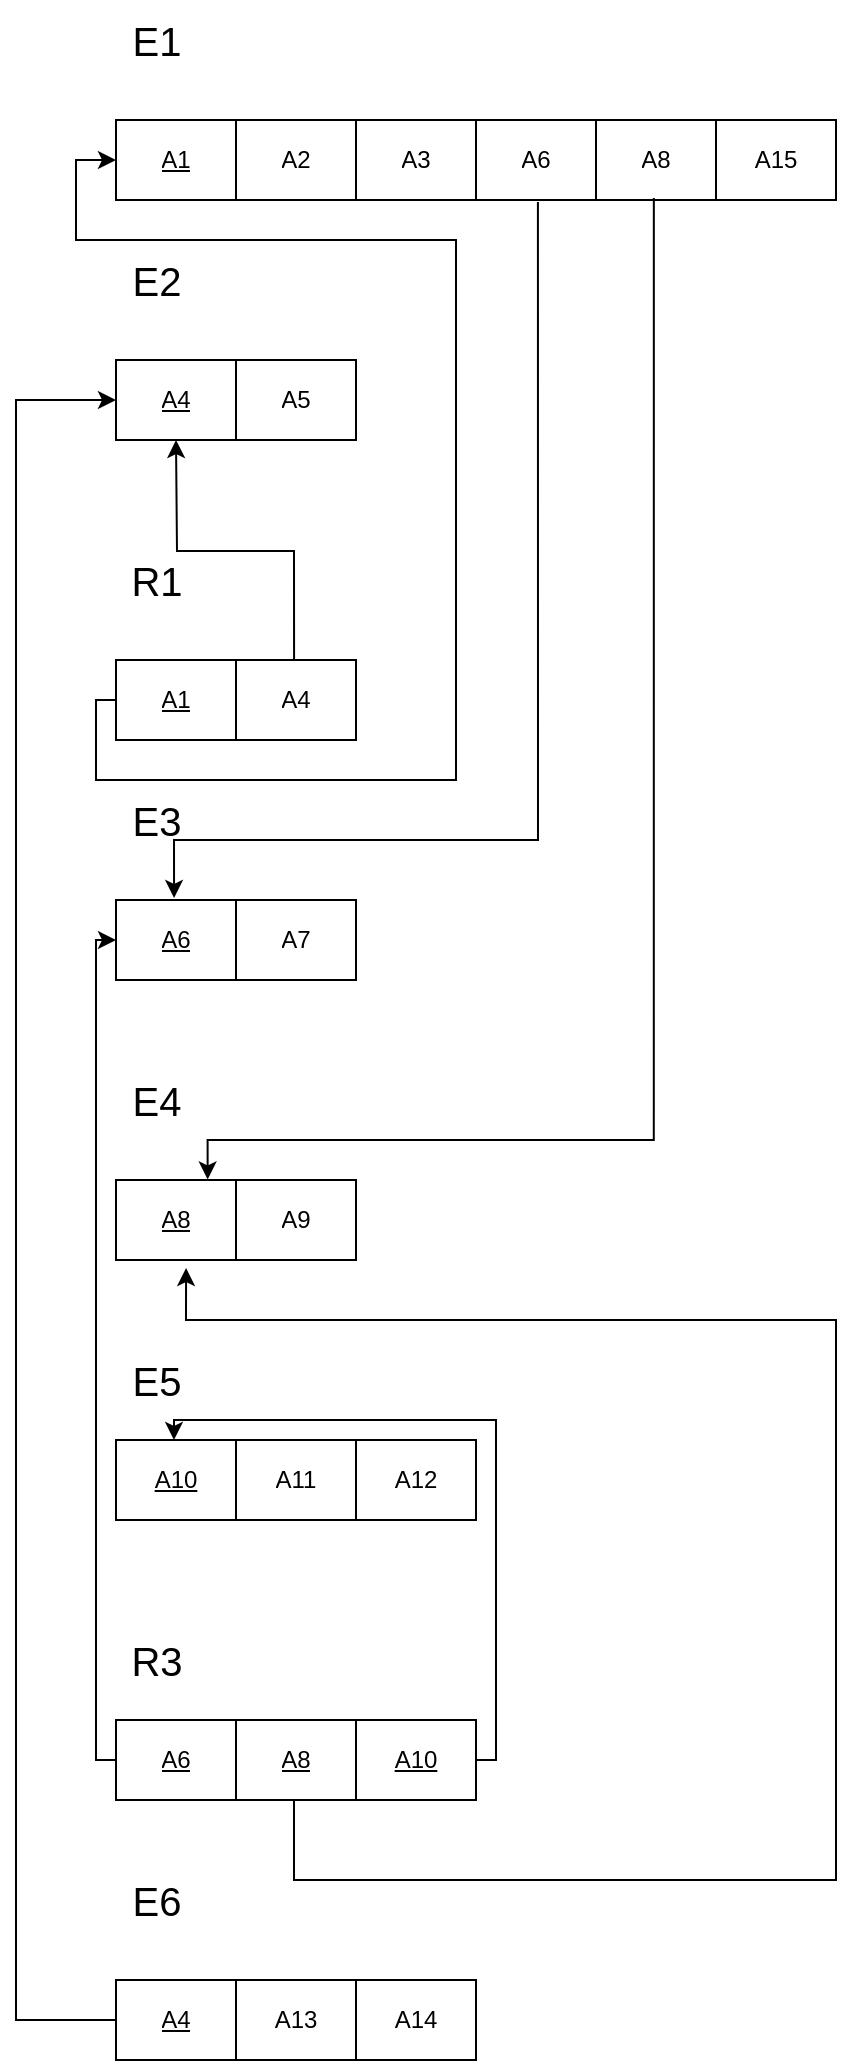 <mxfile version="21.4.0" type="github">
  <diagram id="R2lEEEUBdFMjLlhIrx00" name="Page-1">
    <mxGraphModel dx="1434" dy="732" grid="1" gridSize="10" guides="1" tooltips="1" connect="1" arrows="1" fold="1" page="1" pageScale="1" pageWidth="850" pageHeight="1100" math="0" shadow="0" extFonts="Permanent Marker^https://fonts.googleapis.com/css?family=Permanent+Marker">
      <root>
        <mxCell id="0" />
        <mxCell id="1" parent="0" />
        <mxCell id="e5WZYMGbIxzQpF6LzMKQ-1" value="" style="shape=table;startSize=0;container=1;collapsible=0;childLayout=tableLayout;" parent="1" vertex="1">
          <mxGeometry x="230" y="110" width="360" height="40" as="geometry" />
        </mxCell>
        <mxCell id="e5WZYMGbIxzQpF6LzMKQ-2" value="" style="shape=tableRow;horizontal=0;startSize=0;swimlaneHead=0;swimlaneBody=0;strokeColor=inherit;top=0;left=0;bottom=0;right=0;collapsible=0;dropTarget=0;fillColor=none;points=[[0,0.5],[1,0.5]];portConstraint=eastwest;" parent="e5WZYMGbIxzQpF6LzMKQ-1" vertex="1">
          <mxGeometry width="360" height="40" as="geometry" />
        </mxCell>
        <mxCell id="e5WZYMGbIxzQpF6LzMKQ-3" value="&lt;u&gt;A1&lt;/u&gt;" style="shape=partialRectangle;html=1;whiteSpace=wrap;connectable=0;strokeColor=inherit;overflow=hidden;fillColor=none;top=0;left=0;bottom=0;right=0;pointerEvents=1;" parent="e5WZYMGbIxzQpF6LzMKQ-2" vertex="1">
          <mxGeometry width="60" height="40" as="geometry">
            <mxRectangle width="60" height="40" as="alternateBounds" />
          </mxGeometry>
        </mxCell>
        <mxCell id="e5WZYMGbIxzQpF6LzMKQ-4" value="A2" style="shape=partialRectangle;html=1;whiteSpace=wrap;connectable=0;strokeColor=inherit;overflow=hidden;fillColor=none;top=0;left=0;bottom=0;right=0;pointerEvents=1;" parent="e5WZYMGbIxzQpF6LzMKQ-2" vertex="1">
          <mxGeometry x="60" width="60" height="40" as="geometry">
            <mxRectangle width="60" height="40" as="alternateBounds" />
          </mxGeometry>
        </mxCell>
        <mxCell id="e5WZYMGbIxzQpF6LzMKQ-5" value="A3" style="shape=partialRectangle;html=1;whiteSpace=wrap;connectable=0;strokeColor=inherit;overflow=hidden;fillColor=none;top=0;left=0;bottom=0;right=0;pointerEvents=1;" parent="e5WZYMGbIxzQpF6LzMKQ-2" vertex="1">
          <mxGeometry x="120" width="60" height="40" as="geometry">
            <mxRectangle width="60" height="40" as="alternateBounds" />
          </mxGeometry>
        </mxCell>
        <mxCell id="e5WZYMGbIxzQpF6LzMKQ-6" value="A6" style="shape=partialRectangle;html=1;whiteSpace=wrap;connectable=0;strokeColor=inherit;overflow=hidden;fillColor=none;top=0;left=0;bottom=0;right=0;pointerEvents=1;" parent="e5WZYMGbIxzQpF6LzMKQ-2" vertex="1">
          <mxGeometry x="180" width="60" height="40" as="geometry">
            <mxRectangle width="60" height="40" as="alternateBounds" />
          </mxGeometry>
        </mxCell>
        <mxCell id="e5WZYMGbIxzQpF6LzMKQ-7" value="A8" style="shape=partialRectangle;html=1;whiteSpace=wrap;connectable=0;strokeColor=inherit;overflow=hidden;fillColor=none;top=0;left=0;bottom=0;right=0;pointerEvents=1;" parent="e5WZYMGbIxzQpF6LzMKQ-2" vertex="1">
          <mxGeometry x="240" width="60" height="40" as="geometry">
            <mxRectangle width="60" height="40" as="alternateBounds" />
          </mxGeometry>
        </mxCell>
        <mxCell id="e5WZYMGbIxzQpF6LzMKQ-8" value="A15" style="shape=partialRectangle;html=1;whiteSpace=wrap;connectable=0;strokeColor=inherit;overflow=hidden;fillColor=none;top=0;left=0;bottom=0;right=0;pointerEvents=1;" parent="e5WZYMGbIxzQpF6LzMKQ-2" vertex="1">
          <mxGeometry x="300" width="60" height="40" as="geometry">
            <mxRectangle width="60" height="40" as="alternateBounds" />
          </mxGeometry>
        </mxCell>
        <mxCell id="e5WZYMGbIxzQpF6LzMKQ-9" value="&lt;font style=&quot;font-size: 20px; font-weight: normal;&quot;&gt;E1&lt;/font&gt;" style="text;strokeColor=none;fillColor=none;html=1;fontSize=24;fontStyle=1;verticalAlign=middle;align=center;" parent="1" vertex="1">
          <mxGeometry x="200" y="50" width="100" height="40" as="geometry" />
        </mxCell>
        <mxCell id="e5WZYMGbIxzQpF6LzMKQ-18" value="&lt;span style=&quot;font-weight: normal;&quot;&gt;&lt;font style=&quot;font-size: 20px;&quot;&gt;E2&lt;/font&gt;&lt;/span&gt;" style="text;strokeColor=none;fillColor=none;html=1;fontSize=24;fontStyle=1;verticalAlign=middle;align=center;" parent="1" vertex="1">
          <mxGeometry x="200" y="170" width="100" height="40" as="geometry" />
        </mxCell>
        <mxCell id="e5WZYMGbIxzQpF6LzMKQ-19" value="" style="shape=table;startSize=0;container=1;collapsible=0;childLayout=tableLayout;" parent="1" vertex="1">
          <mxGeometry x="230" y="230" width="120" height="40" as="geometry" />
        </mxCell>
        <mxCell id="e5WZYMGbIxzQpF6LzMKQ-20" value="" style="shape=tableRow;horizontal=0;startSize=0;swimlaneHead=0;swimlaneBody=0;strokeColor=inherit;top=0;left=0;bottom=0;right=0;collapsible=0;dropTarget=0;fillColor=none;points=[[0,0.5],[1,0.5]];portConstraint=eastwest;" parent="e5WZYMGbIxzQpF6LzMKQ-19" vertex="1">
          <mxGeometry width="120" height="40" as="geometry" />
        </mxCell>
        <mxCell id="e5WZYMGbIxzQpF6LzMKQ-21" value="&lt;u&gt;A4&lt;/u&gt;" style="shape=partialRectangle;html=1;whiteSpace=wrap;connectable=0;strokeColor=inherit;overflow=hidden;fillColor=none;top=0;left=0;bottom=0;right=0;pointerEvents=1;" parent="e5WZYMGbIxzQpF6LzMKQ-20" vertex="1">
          <mxGeometry width="60" height="40" as="geometry">
            <mxRectangle width="60" height="40" as="alternateBounds" />
          </mxGeometry>
        </mxCell>
        <mxCell id="e5WZYMGbIxzQpF6LzMKQ-22" value="A5" style="shape=partialRectangle;html=1;whiteSpace=wrap;connectable=0;strokeColor=inherit;overflow=hidden;fillColor=none;top=0;left=0;bottom=0;right=0;pointerEvents=1;" parent="e5WZYMGbIxzQpF6LzMKQ-20" vertex="1">
          <mxGeometry x="60" width="60" height="40" as="geometry">
            <mxRectangle width="60" height="40" as="alternateBounds" />
          </mxGeometry>
        </mxCell>
        <mxCell id="e5WZYMGbIxzQpF6LzMKQ-23" value="&lt;span style=&quot;font-size: 20px; font-weight: 400;&quot;&gt;R1&lt;/span&gt;" style="text;strokeColor=none;fillColor=none;html=1;fontSize=24;fontStyle=1;verticalAlign=middle;align=center;" parent="1" vertex="1">
          <mxGeometry x="200" y="320" width="100" height="40" as="geometry" />
        </mxCell>
        <mxCell id="e5WZYMGbIxzQpF6LzMKQ-24" value="" style="shape=table;startSize=0;container=1;collapsible=0;childLayout=tableLayout;" parent="1" vertex="1">
          <mxGeometry x="230" y="380" width="120" height="40" as="geometry" />
        </mxCell>
        <mxCell id="e5WZYMGbIxzQpF6LzMKQ-25" value="" style="shape=tableRow;horizontal=0;startSize=0;swimlaneHead=0;swimlaneBody=0;strokeColor=inherit;top=0;left=0;bottom=0;right=0;collapsible=0;dropTarget=0;fillColor=none;points=[[0,0.5],[1,0.5]];portConstraint=eastwest;" parent="e5WZYMGbIxzQpF6LzMKQ-24" vertex="1">
          <mxGeometry width="120" height="40" as="geometry" />
        </mxCell>
        <mxCell id="e5WZYMGbIxzQpF6LzMKQ-26" value="&lt;u&gt;A1&lt;/u&gt;" style="shape=partialRectangle;html=1;whiteSpace=wrap;connectable=0;strokeColor=inherit;overflow=hidden;fillColor=none;top=0;left=0;bottom=0;right=0;pointerEvents=1;" parent="e5WZYMGbIxzQpF6LzMKQ-25" vertex="1">
          <mxGeometry width="60" height="40" as="geometry">
            <mxRectangle width="60" height="40" as="alternateBounds" />
          </mxGeometry>
        </mxCell>
        <mxCell id="e5WZYMGbIxzQpF6LzMKQ-27" value="A4" style="shape=partialRectangle;html=1;whiteSpace=wrap;connectable=0;strokeColor=inherit;overflow=hidden;fillColor=none;top=0;left=0;bottom=0;right=0;pointerEvents=1;" parent="e5WZYMGbIxzQpF6LzMKQ-25" vertex="1">
          <mxGeometry x="60" width="60" height="40" as="geometry">
            <mxRectangle width="60" height="40" as="alternateBounds" />
          </mxGeometry>
        </mxCell>
        <mxCell id="e5WZYMGbIxzQpF6LzMKQ-28" value="&lt;span style=&quot;font-weight: normal;&quot;&gt;&lt;font style=&quot;font-size: 20px;&quot;&gt;E3&lt;/font&gt;&lt;/span&gt;" style="text;strokeColor=none;fillColor=none;html=1;fontSize=24;fontStyle=1;verticalAlign=middle;align=center;" parent="1" vertex="1">
          <mxGeometry x="200" y="440" width="100" height="40" as="geometry" />
        </mxCell>
        <mxCell id="e5WZYMGbIxzQpF6LzMKQ-29" value="" style="shape=table;startSize=0;container=1;collapsible=0;childLayout=tableLayout;" parent="1" vertex="1">
          <mxGeometry x="230" y="500" width="120" height="40" as="geometry" />
        </mxCell>
        <mxCell id="e5WZYMGbIxzQpF6LzMKQ-30" value="" style="shape=tableRow;horizontal=0;startSize=0;swimlaneHead=0;swimlaneBody=0;strokeColor=inherit;top=0;left=0;bottom=0;right=0;collapsible=0;dropTarget=0;fillColor=none;points=[[0,0.5],[1,0.5]];portConstraint=eastwest;" parent="e5WZYMGbIxzQpF6LzMKQ-29" vertex="1">
          <mxGeometry width="120" height="40" as="geometry" />
        </mxCell>
        <mxCell id="e5WZYMGbIxzQpF6LzMKQ-31" value="&lt;u&gt;A6&lt;/u&gt;" style="shape=partialRectangle;html=1;whiteSpace=wrap;connectable=0;strokeColor=inherit;overflow=hidden;fillColor=none;top=0;left=0;bottom=0;right=0;pointerEvents=1;" parent="e5WZYMGbIxzQpF6LzMKQ-30" vertex="1">
          <mxGeometry width="60" height="40" as="geometry">
            <mxRectangle width="60" height="40" as="alternateBounds" />
          </mxGeometry>
        </mxCell>
        <mxCell id="e5WZYMGbIxzQpF6LzMKQ-32" value="A7" style="shape=partialRectangle;html=1;whiteSpace=wrap;connectable=0;strokeColor=inherit;overflow=hidden;fillColor=none;top=0;left=0;bottom=0;right=0;pointerEvents=1;" parent="e5WZYMGbIxzQpF6LzMKQ-30" vertex="1">
          <mxGeometry x="60" width="60" height="40" as="geometry">
            <mxRectangle width="60" height="40" as="alternateBounds" />
          </mxGeometry>
        </mxCell>
        <mxCell id="e5WZYMGbIxzQpF6LzMKQ-33" value="&lt;span style=&quot;font-weight: normal;&quot;&gt;&lt;font style=&quot;font-size: 20px;&quot;&gt;E4&lt;/font&gt;&lt;/span&gt;" style="text;strokeColor=none;fillColor=none;html=1;fontSize=24;fontStyle=1;verticalAlign=middle;align=center;" parent="1" vertex="1">
          <mxGeometry x="200" y="580" width="100" height="40" as="geometry" />
        </mxCell>
        <mxCell id="e5WZYMGbIxzQpF6LzMKQ-34" value="" style="shape=table;startSize=0;container=1;collapsible=0;childLayout=tableLayout;" parent="1" vertex="1">
          <mxGeometry x="230" y="640" width="120" height="40" as="geometry" />
        </mxCell>
        <mxCell id="e5WZYMGbIxzQpF6LzMKQ-35" value="" style="shape=tableRow;horizontal=0;startSize=0;swimlaneHead=0;swimlaneBody=0;strokeColor=inherit;top=0;left=0;bottom=0;right=0;collapsible=0;dropTarget=0;fillColor=none;points=[[0,0.5],[1,0.5]];portConstraint=eastwest;" parent="e5WZYMGbIxzQpF6LzMKQ-34" vertex="1">
          <mxGeometry width="120" height="40" as="geometry" />
        </mxCell>
        <mxCell id="e5WZYMGbIxzQpF6LzMKQ-36" value="&lt;u&gt;A8&lt;/u&gt;" style="shape=partialRectangle;html=1;whiteSpace=wrap;connectable=0;strokeColor=inherit;overflow=hidden;fillColor=none;top=0;left=0;bottom=0;right=0;pointerEvents=1;" parent="e5WZYMGbIxzQpF6LzMKQ-35" vertex="1">
          <mxGeometry width="60" height="40" as="geometry">
            <mxRectangle width="60" height="40" as="alternateBounds" />
          </mxGeometry>
        </mxCell>
        <mxCell id="e5WZYMGbIxzQpF6LzMKQ-37" value="A9" style="shape=partialRectangle;html=1;whiteSpace=wrap;connectable=0;strokeColor=inherit;overflow=hidden;fillColor=none;top=0;left=0;bottom=0;right=0;pointerEvents=1;" parent="e5WZYMGbIxzQpF6LzMKQ-35" vertex="1">
          <mxGeometry x="60" width="60" height="40" as="geometry">
            <mxRectangle width="60" height="40" as="alternateBounds" />
          </mxGeometry>
        </mxCell>
        <mxCell id="e5WZYMGbIxzQpF6LzMKQ-38" value="" style="shape=table;startSize=0;container=1;collapsible=0;childLayout=tableLayout;" parent="1" vertex="1">
          <mxGeometry x="230" y="770" width="180" height="40" as="geometry" />
        </mxCell>
        <mxCell id="e5WZYMGbIxzQpF6LzMKQ-39" value="" style="shape=tableRow;horizontal=0;startSize=0;swimlaneHead=0;swimlaneBody=0;strokeColor=inherit;top=0;left=0;bottom=0;right=0;collapsible=0;dropTarget=0;fillColor=none;points=[[0,0.5],[1,0.5]];portConstraint=eastwest;" parent="e5WZYMGbIxzQpF6LzMKQ-38" vertex="1">
          <mxGeometry width="180" height="40" as="geometry" />
        </mxCell>
        <mxCell id="e5WZYMGbIxzQpF6LzMKQ-40" value="&lt;u&gt;A10&lt;/u&gt;" style="shape=partialRectangle;html=1;whiteSpace=wrap;connectable=0;strokeColor=inherit;overflow=hidden;fillColor=none;top=0;left=0;bottom=0;right=0;pointerEvents=1;" parent="e5WZYMGbIxzQpF6LzMKQ-39" vertex="1">
          <mxGeometry width="60" height="40" as="geometry">
            <mxRectangle width="60" height="40" as="alternateBounds" />
          </mxGeometry>
        </mxCell>
        <mxCell id="e5WZYMGbIxzQpF6LzMKQ-41" value="A11" style="shape=partialRectangle;html=1;whiteSpace=wrap;connectable=0;strokeColor=inherit;overflow=hidden;fillColor=none;top=0;left=0;bottom=0;right=0;pointerEvents=1;" parent="e5WZYMGbIxzQpF6LzMKQ-39" vertex="1">
          <mxGeometry x="60" width="60" height="40" as="geometry">
            <mxRectangle width="60" height="40" as="alternateBounds" />
          </mxGeometry>
        </mxCell>
        <mxCell id="e5WZYMGbIxzQpF6LzMKQ-42" value="A12" style="shape=partialRectangle;html=1;whiteSpace=wrap;connectable=0;strokeColor=inherit;overflow=hidden;fillColor=none;top=0;left=0;bottom=0;right=0;pointerEvents=1;" parent="e5WZYMGbIxzQpF6LzMKQ-39" vertex="1">
          <mxGeometry x="120" width="60" height="40" as="geometry">
            <mxRectangle width="60" height="40" as="alternateBounds" />
          </mxGeometry>
        </mxCell>
        <mxCell id="e5WZYMGbIxzQpF6LzMKQ-43" value="&lt;span style=&quot;font-size: 20px; font-weight: 400;&quot;&gt;E5&lt;/span&gt;" style="text;strokeColor=none;fillColor=none;html=1;fontSize=24;fontStyle=1;verticalAlign=middle;align=center;" parent="1" vertex="1">
          <mxGeometry x="200" y="720" width="100" height="40" as="geometry" />
        </mxCell>
        <mxCell id="e5WZYMGbIxzQpF6LzMKQ-44" value="" style="shape=table;startSize=0;container=1;collapsible=0;childLayout=tableLayout;" parent="1" vertex="1">
          <mxGeometry x="230" y="1040" width="180" height="40" as="geometry" />
        </mxCell>
        <mxCell id="e5WZYMGbIxzQpF6LzMKQ-45" value="" style="shape=tableRow;horizontal=0;startSize=0;swimlaneHead=0;swimlaneBody=0;strokeColor=inherit;top=0;left=0;bottom=0;right=0;collapsible=0;dropTarget=0;fillColor=none;points=[[0,0.5],[1,0.5]];portConstraint=eastwest;" parent="e5WZYMGbIxzQpF6LzMKQ-44" vertex="1">
          <mxGeometry width="180" height="40" as="geometry" />
        </mxCell>
        <mxCell id="e5WZYMGbIxzQpF6LzMKQ-46" value="&lt;u&gt;A4&lt;/u&gt;" style="shape=partialRectangle;html=1;whiteSpace=wrap;connectable=0;strokeColor=inherit;overflow=hidden;fillColor=none;top=0;left=0;bottom=0;right=0;pointerEvents=1;" parent="e5WZYMGbIxzQpF6LzMKQ-45" vertex="1">
          <mxGeometry width="60" height="40" as="geometry">
            <mxRectangle width="60" height="40" as="alternateBounds" />
          </mxGeometry>
        </mxCell>
        <mxCell id="e5WZYMGbIxzQpF6LzMKQ-47" value="A13" style="shape=partialRectangle;html=1;whiteSpace=wrap;connectable=0;strokeColor=inherit;overflow=hidden;fillColor=none;top=0;left=0;bottom=0;right=0;pointerEvents=1;" parent="e5WZYMGbIxzQpF6LzMKQ-45" vertex="1">
          <mxGeometry x="60" width="60" height="40" as="geometry">
            <mxRectangle width="60" height="40" as="alternateBounds" />
          </mxGeometry>
        </mxCell>
        <mxCell id="e5WZYMGbIxzQpF6LzMKQ-48" value="A14" style="shape=partialRectangle;html=1;whiteSpace=wrap;connectable=0;strokeColor=inherit;overflow=hidden;fillColor=none;top=0;left=0;bottom=0;right=0;pointerEvents=1;" parent="e5WZYMGbIxzQpF6LzMKQ-45" vertex="1">
          <mxGeometry x="120" width="60" height="40" as="geometry">
            <mxRectangle width="60" height="40" as="alternateBounds" />
          </mxGeometry>
        </mxCell>
        <mxCell id="e5WZYMGbIxzQpF6LzMKQ-49" value="&lt;span style=&quot;font-size: 20px; font-weight: 400;&quot;&gt;E6&lt;/span&gt;" style="text;strokeColor=none;fillColor=none;html=1;fontSize=24;fontStyle=1;verticalAlign=middle;align=center;" parent="1" vertex="1">
          <mxGeometry x="200" y="980" width="100" height="40" as="geometry" />
        </mxCell>
        <mxCell id="e5WZYMGbIxzQpF6LzMKQ-50" value="" style="shape=table;startSize=0;container=1;collapsible=0;childLayout=tableLayout;" parent="1" vertex="1">
          <mxGeometry x="230" y="910" width="180" height="40" as="geometry" />
        </mxCell>
        <mxCell id="e5WZYMGbIxzQpF6LzMKQ-51" value="" style="shape=tableRow;horizontal=0;startSize=0;swimlaneHead=0;swimlaneBody=0;strokeColor=inherit;top=0;left=0;bottom=0;right=0;collapsible=0;dropTarget=0;fillColor=none;points=[[0,0.5],[1,0.5]];portConstraint=eastwest;" parent="e5WZYMGbIxzQpF6LzMKQ-50" vertex="1">
          <mxGeometry width="180" height="40" as="geometry" />
        </mxCell>
        <mxCell id="e5WZYMGbIxzQpF6LzMKQ-52" value="&lt;u&gt;A6&lt;/u&gt;" style="shape=partialRectangle;html=1;whiteSpace=wrap;connectable=0;strokeColor=inherit;overflow=hidden;fillColor=none;top=0;left=0;bottom=0;right=0;pointerEvents=1;" parent="e5WZYMGbIxzQpF6LzMKQ-51" vertex="1">
          <mxGeometry width="60" height="40" as="geometry">
            <mxRectangle width="60" height="40" as="alternateBounds" />
          </mxGeometry>
        </mxCell>
        <mxCell id="e5WZYMGbIxzQpF6LzMKQ-53" value="&lt;u&gt;A8&lt;/u&gt;" style="shape=partialRectangle;html=1;whiteSpace=wrap;connectable=0;strokeColor=inherit;overflow=hidden;fillColor=none;top=0;left=0;bottom=0;right=0;pointerEvents=1;" parent="e5WZYMGbIxzQpF6LzMKQ-51" vertex="1">
          <mxGeometry x="60" width="60" height="40" as="geometry">
            <mxRectangle width="60" height="40" as="alternateBounds" />
          </mxGeometry>
        </mxCell>
        <mxCell id="e5WZYMGbIxzQpF6LzMKQ-54" value="&lt;u&gt;A10&lt;/u&gt;" style="shape=partialRectangle;html=1;whiteSpace=wrap;connectable=0;strokeColor=inherit;overflow=hidden;fillColor=none;top=0;left=0;bottom=0;right=0;pointerEvents=1;" parent="e5WZYMGbIxzQpF6LzMKQ-51" vertex="1">
          <mxGeometry x="120" width="60" height="40" as="geometry">
            <mxRectangle width="60" height="40" as="alternateBounds" />
          </mxGeometry>
        </mxCell>
        <mxCell id="e5WZYMGbIxzQpF6LzMKQ-55" value="&lt;span style=&quot;font-size: 20px; font-weight: 400;&quot;&gt;R3&lt;/span&gt;" style="text;strokeColor=none;fillColor=none;html=1;fontSize=24;fontStyle=1;verticalAlign=middle;align=center;" parent="1" vertex="1">
          <mxGeometry x="200" y="860" width="100" height="40" as="geometry" />
        </mxCell>
        <mxCell id="e5WZYMGbIxzQpF6LzMKQ-56" value="" style="endArrow=classic;html=1;rounded=0;edgeStyle=orthogonalEdgeStyle;exitX=0.742;exitY=0;exitDx=0;exitDy=0;exitPerimeter=0;" parent="1" source="e5WZYMGbIxzQpF6LzMKQ-25" edge="1">
          <mxGeometry width="50" height="50" relative="1" as="geometry">
            <mxPoint x="350" y="330" as="sourcePoint" />
            <mxPoint x="260" y="270" as="targetPoint" />
          </mxGeometry>
        </mxCell>
        <mxCell id="e5WZYMGbIxzQpF6LzMKQ-58" value="" style="endArrow=classic;html=1;rounded=0;edgeStyle=orthogonalEdgeStyle;exitX=0;exitY=0.5;exitDx=0;exitDy=0;entryX=0;entryY=0.5;entryDx=0;entryDy=0;" parent="1" source="e5WZYMGbIxzQpF6LzMKQ-25" target="e5WZYMGbIxzQpF6LzMKQ-2" edge="1">
          <mxGeometry width="50" height="50" relative="1" as="geometry">
            <mxPoint x="130" y="300" as="sourcePoint" />
            <mxPoint x="180" y="250" as="targetPoint" />
            <Array as="points">
              <mxPoint x="220" y="400" />
              <mxPoint x="220" y="440" />
              <mxPoint x="400" y="440" />
              <mxPoint x="400" y="170" />
              <mxPoint x="210" y="170" />
              <mxPoint x="210" y="130" />
            </Array>
          </mxGeometry>
        </mxCell>
        <mxCell id="e5WZYMGbIxzQpF6LzMKQ-59" value="" style="endArrow=classic;html=1;rounded=0;edgeStyle=orthogonalEdgeStyle;exitX=0.586;exitY=1.025;exitDx=0;exitDy=0;exitPerimeter=0;entryX=0.242;entryY=-0.025;entryDx=0;entryDy=0;entryPerimeter=0;" parent="1" source="e5WZYMGbIxzQpF6LzMKQ-2" target="e5WZYMGbIxzQpF6LzMKQ-30" edge="1">
          <mxGeometry width="50" height="50" relative="1" as="geometry">
            <mxPoint x="440" y="260" as="sourcePoint" />
            <mxPoint x="490" y="210" as="targetPoint" />
            <Array as="points">
              <mxPoint x="441" y="470" />
              <mxPoint x="259" y="470" />
            </Array>
          </mxGeometry>
        </mxCell>
        <mxCell id="e5WZYMGbIxzQpF6LzMKQ-60" value="" style="endArrow=classic;html=1;rounded=0;edgeStyle=orthogonalEdgeStyle;exitX=0.747;exitY=0.975;exitDx=0;exitDy=0;exitPerimeter=0;entryX=0.382;entryY=-0.007;entryDx=0;entryDy=0;entryPerimeter=0;" parent="1" source="e5WZYMGbIxzQpF6LzMKQ-2" target="e5WZYMGbIxzQpF6LzMKQ-35" edge="1">
          <mxGeometry width="50" height="50" relative="1" as="geometry">
            <mxPoint x="500" y="170" as="sourcePoint" />
            <mxPoint x="540" y="620" as="targetPoint" />
            <Array as="points">
              <mxPoint x="499" y="620" />
              <mxPoint x="276" y="620" />
            </Array>
          </mxGeometry>
        </mxCell>
        <mxCell id="e5WZYMGbIxzQpF6LzMKQ-61" value="" style="endArrow=classic;html=1;rounded=0;edgeStyle=orthogonalEdgeStyle;exitX=0;exitY=0.5;exitDx=0;exitDy=0;entryX=0;entryY=0.5;entryDx=0;entryDy=0;" parent="1" source="e5WZYMGbIxzQpF6LzMKQ-51" target="e5WZYMGbIxzQpF6LzMKQ-30" edge="1">
          <mxGeometry width="50" height="50" relative="1" as="geometry">
            <mxPoint x="130" y="870" as="sourcePoint" />
            <mxPoint x="180" y="820" as="targetPoint" />
          </mxGeometry>
        </mxCell>
        <mxCell id="e5WZYMGbIxzQpF6LzMKQ-62" value="" style="endArrow=classic;html=1;rounded=0;edgeStyle=orthogonalEdgeStyle;entryX=0.292;entryY=1.1;entryDx=0;entryDy=0;entryPerimeter=0;" parent="1" target="e5WZYMGbIxzQpF6LzMKQ-35" edge="1">
          <mxGeometry width="50" height="50" relative="1" as="geometry">
            <mxPoint x="319" y="950" as="sourcePoint" />
            <mxPoint x="550" y="800" as="targetPoint" />
            <Array as="points">
              <mxPoint x="319" y="990" />
              <mxPoint x="590" y="990" />
              <mxPoint x="590" y="710" />
              <mxPoint x="265" y="710" />
            </Array>
          </mxGeometry>
        </mxCell>
        <mxCell id="e5WZYMGbIxzQpF6LzMKQ-63" value="" style="endArrow=classic;html=1;rounded=0;edgeStyle=orthogonalEdgeStyle;exitX=1;exitY=0.5;exitDx=0;exitDy=0;entryX=0.161;entryY=0;entryDx=0;entryDy=0;entryPerimeter=0;" parent="1" source="e5WZYMGbIxzQpF6LzMKQ-51" target="e5WZYMGbIxzQpF6LzMKQ-39" edge="1">
          <mxGeometry width="50" height="50" relative="1" as="geometry">
            <mxPoint x="420" y="930" as="sourcePoint" />
            <mxPoint x="540" y="750" as="targetPoint" />
          </mxGeometry>
        </mxCell>
        <mxCell id="e5WZYMGbIxzQpF6LzMKQ-68" value="" style="endArrow=classic;html=1;rounded=0;edgeStyle=orthogonalEdgeStyle;exitX=0;exitY=0.5;exitDx=0;exitDy=0;entryX=0;entryY=0.5;entryDx=0;entryDy=0;" parent="1" source="e5WZYMGbIxzQpF6LzMKQ-45" target="e5WZYMGbIxzQpF6LzMKQ-20" edge="1">
          <mxGeometry width="50" height="50" relative="1" as="geometry">
            <mxPoint x="120" y="1040" as="sourcePoint" />
            <mxPoint x="170" y="990" as="targetPoint" />
            <Array as="points">
              <mxPoint x="180" y="1060" />
              <mxPoint x="180" y="250" />
            </Array>
          </mxGeometry>
        </mxCell>
      </root>
    </mxGraphModel>
  </diagram>
</mxfile>

